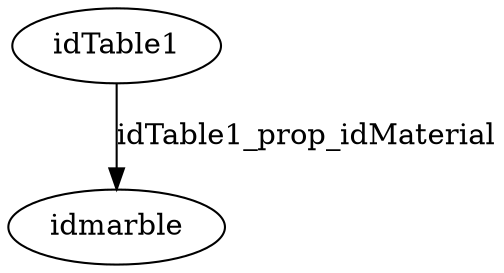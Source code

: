 strict digraph  {
idTable1 [node_type=entity_node, root=root];
idmarble;
idTable1 -> idmarble  [edge_type=property, label=idTable1_prop_idMaterial];
}
